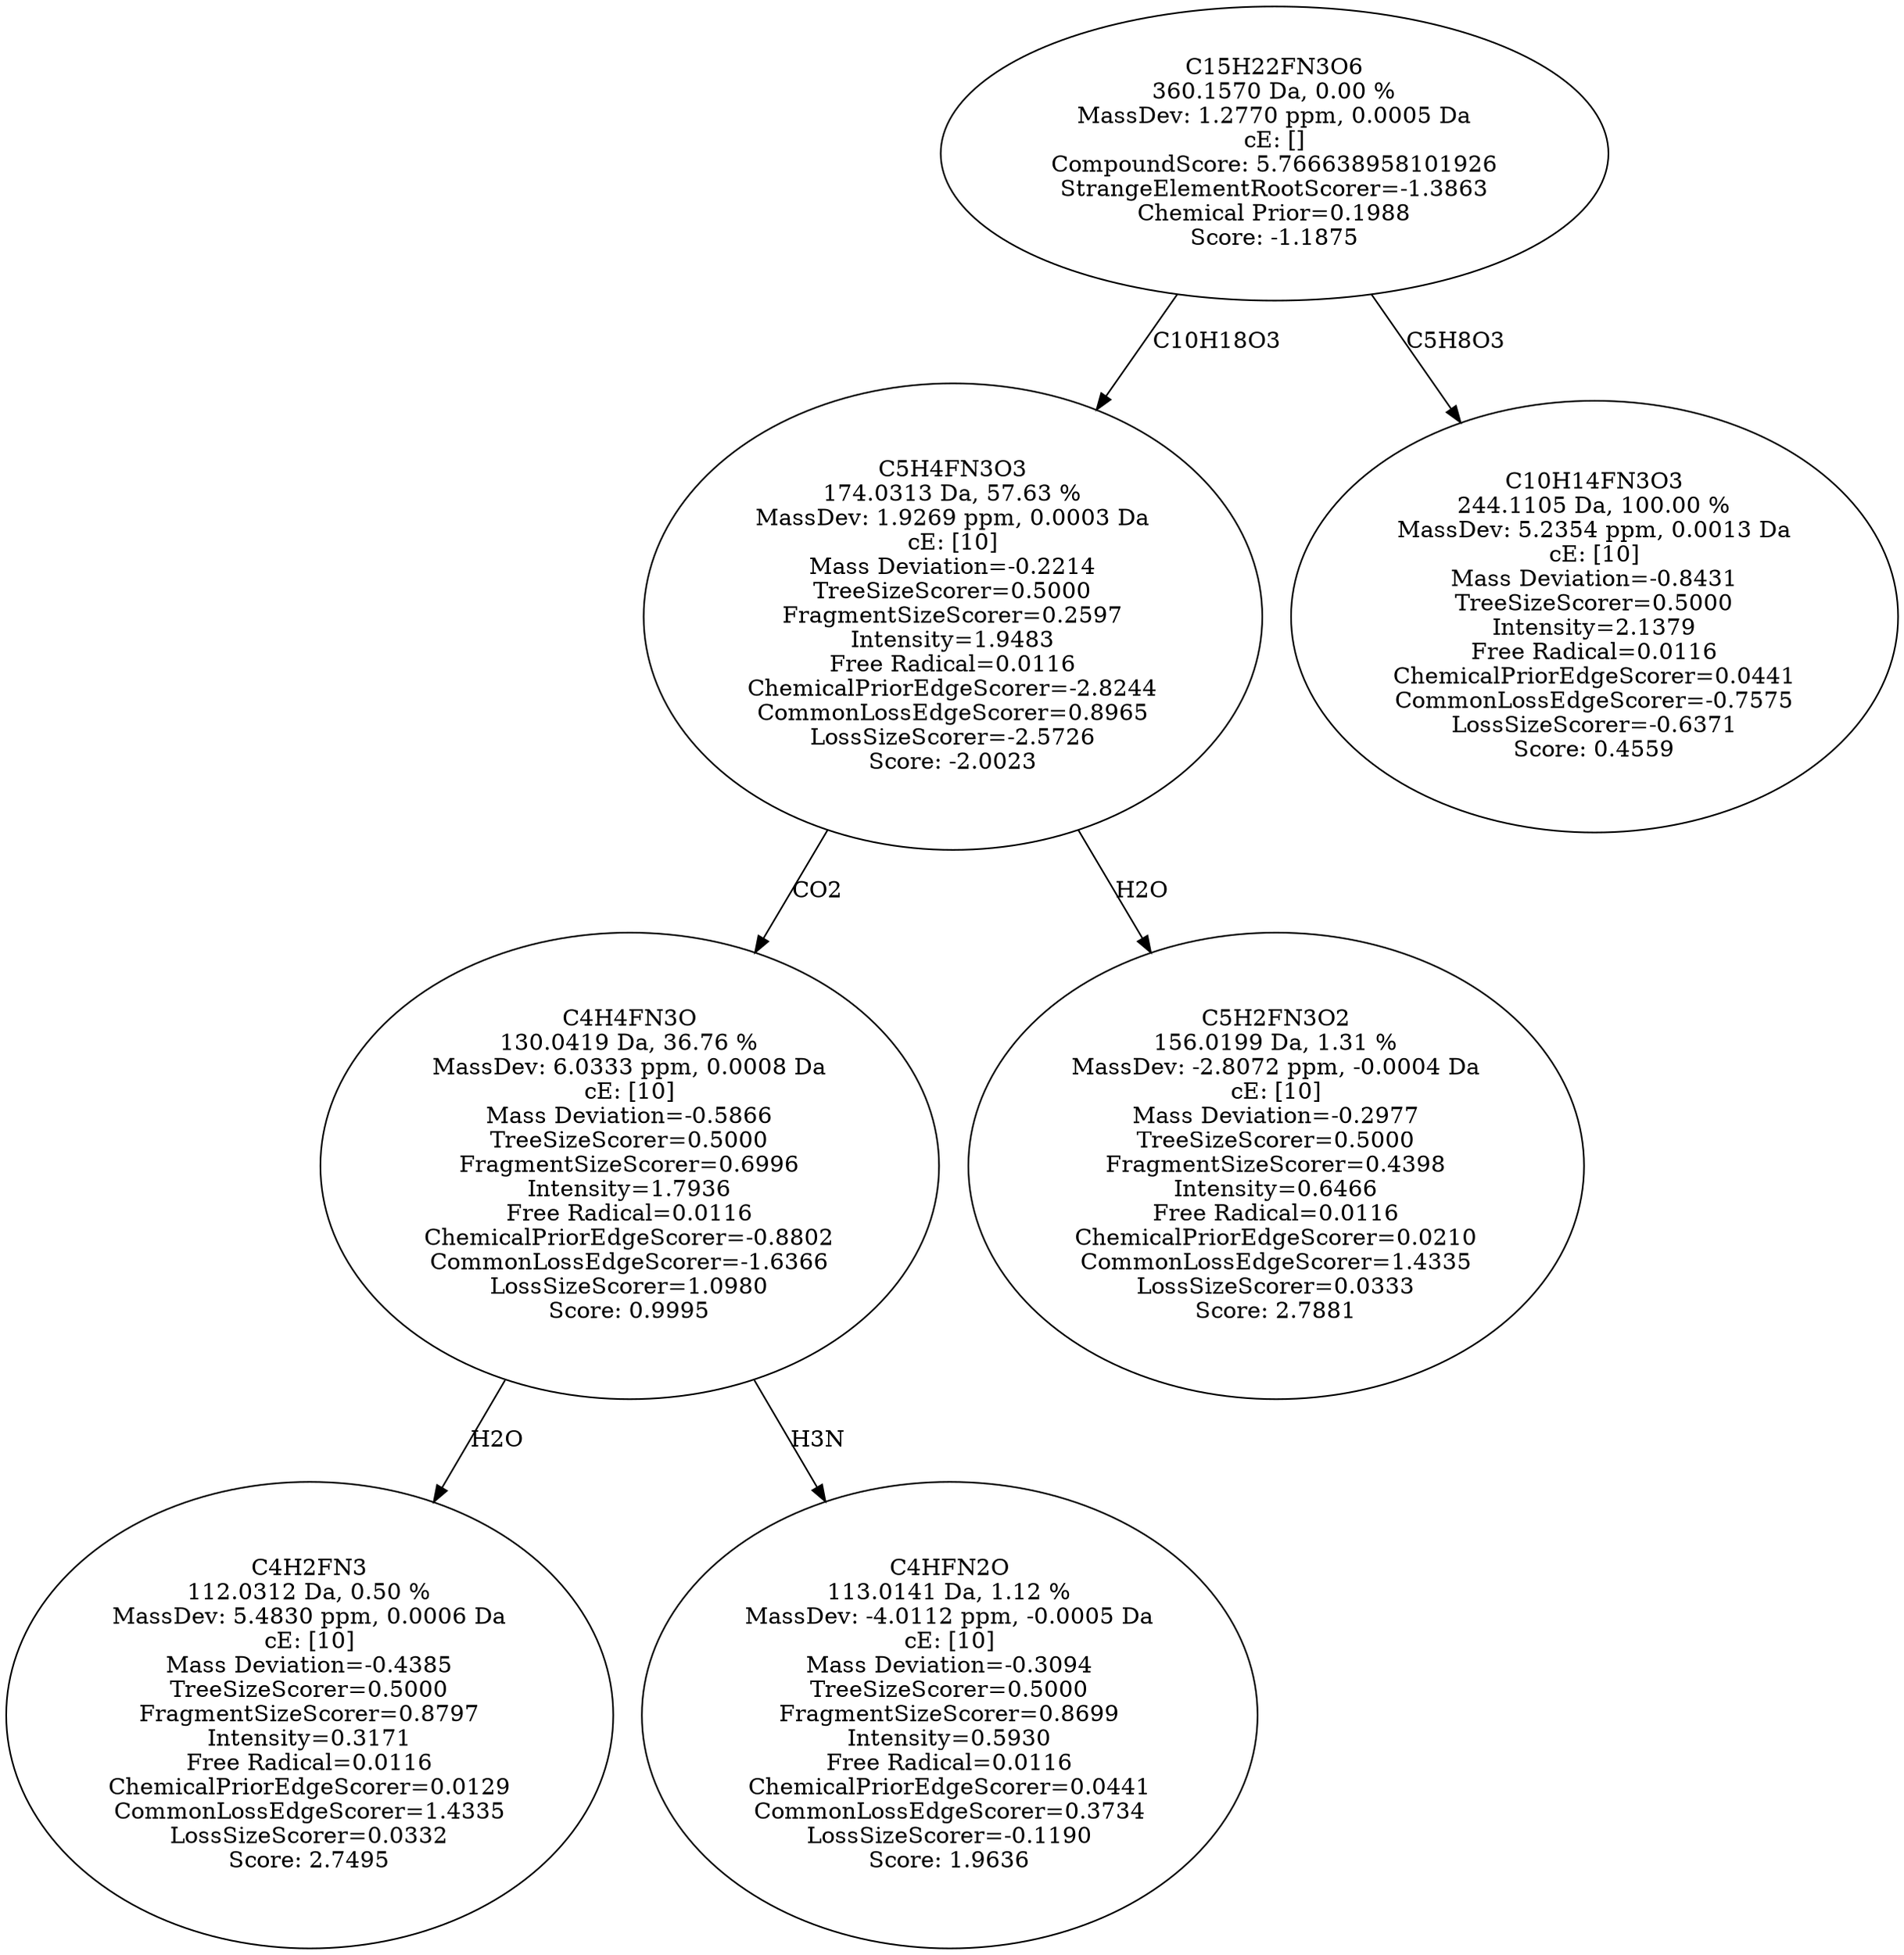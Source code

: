 strict digraph {
v1 [label="C4H2FN3\n112.0312 Da, 0.50 %\nMassDev: 5.4830 ppm, 0.0006 Da\ncE: [10]\nMass Deviation=-0.4385\nTreeSizeScorer=0.5000\nFragmentSizeScorer=0.8797\nIntensity=0.3171\nFree Radical=0.0116\nChemicalPriorEdgeScorer=0.0129\nCommonLossEdgeScorer=1.4335\nLossSizeScorer=0.0332\nScore: 2.7495"];
v2 [label="C4HFN2O\n113.0141 Da, 1.12 %\nMassDev: -4.0112 ppm, -0.0005 Da\ncE: [10]\nMass Deviation=-0.3094\nTreeSizeScorer=0.5000\nFragmentSizeScorer=0.8699\nIntensity=0.5930\nFree Radical=0.0116\nChemicalPriorEdgeScorer=0.0441\nCommonLossEdgeScorer=0.3734\nLossSizeScorer=-0.1190\nScore: 1.9636"];
v3 [label="C4H4FN3O\n130.0419 Da, 36.76 %\nMassDev: 6.0333 ppm, 0.0008 Da\ncE: [10]\nMass Deviation=-0.5866\nTreeSizeScorer=0.5000\nFragmentSizeScorer=0.6996\nIntensity=1.7936\nFree Radical=0.0116\nChemicalPriorEdgeScorer=-0.8802\nCommonLossEdgeScorer=-1.6366\nLossSizeScorer=1.0980\nScore: 0.9995"];
v4 [label="C5H2FN3O2\n156.0199 Da, 1.31 %\nMassDev: -2.8072 ppm, -0.0004 Da\ncE: [10]\nMass Deviation=-0.2977\nTreeSizeScorer=0.5000\nFragmentSizeScorer=0.4398\nIntensity=0.6466\nFree Radical=0.0116\nChemicalPriorEdgeScorer=0.0210\nCommonLossEdgeScorer=1.4335\nLossSizeScorer=0.0333\nScore: 2.7881"];
v5 [label="C5H4FN3O3\n174.0313 Da, 57.63 %\nMassDev: 1.9269 ppm, 0.0003 Da\ncE: [10]\nMass Deviation=-0.2214\nTreeSizeScorer=0.5000\nFragmentSizeScorer=0.2597\nIntensity=1.9483\nFree Radical=0.0116\nChemicalPriorEdgeScorer=-2.8244\nCommonLossEdgeScorer=0.8965\nLossSizeScorer=-2.5726\nScore: -2.0023"];
v6 [label="C10H14FN3O3\n244.1105 Da, 100.00 %\nMassDev: 5.2354 ppm, 0.0013 Da\ncE: [10]\nMass Deviation=-0.8431\nTreeSizeScorer=0.5000\nIntensity=2.1379\nFree Radical=0.0116\nChemicalPriorEdgeScorer=0.0441\nCommonLossEdgeScorer=-0.7575\nLossSizeScorer=-0.6371\nScore: 0.4559"];
v7 [label="C15H22FN3O6\n360.1570 Da, 0.00 %\nMassDev: 1.2770 ppm, 0.0005 Da\ncE: []\nCompoundScore: 5.766638958101926\nStrangeElementRootScorer=-1.3863\nChemical Prior=0.1988\nScore: -1.1875"];
v3 -> v1 [label="H2O"];
v3 -> v2 [label="H3N"];
v5 -> v3 [label="CO2"];
v5 -> v4 [label="H2O"];
v7 -> v5 [label="C10H18O3"];
v7 -> v6 [label="C5H8O3"];
}